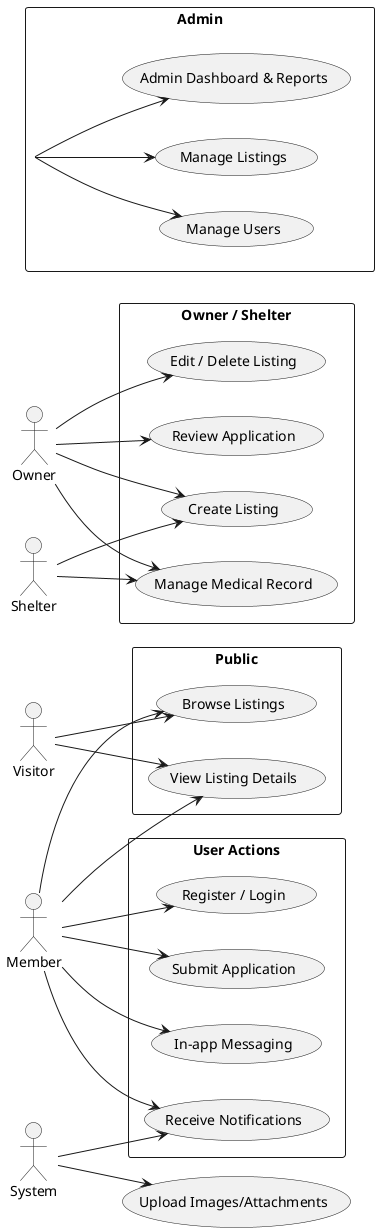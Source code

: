 @startuml
left to right direction
skinparam packageStyle rectangle

actor Visitor
actor Member
actor Owner
actor Shelter
actor Admin
actor System as Sys

package "Public" {
  (Browse Listings)
  (View Listing Details)
}

package "User Actions" {
  (Register / Login)
  (Submit Application)
  (In-app Messaging)
  (Receive Notifications)
}

package "Owner / Shelter" {
  (Create Listing)
  (Edit / Delete Listing)
  (Review Application)
  (Manage Medical Record)
}

package "Admin" {
  (Manage Listings)
  (Manage Users)
  (Admin Dashboard & Reports)
}

Visitor --> (Browse Listings)
Visitor --> (View Listing Details)

Member --> (Register / Login)
Member --> (Browse Listings)
Member --> (View Listing Details)
Member --> (Submit Application)
Member --> (In-app Messaging)
Member --> (Receive Notifications)

Owner --> (Create Listing)
Owner --> (Edit / Delete Listing)
Owner --> (Review Application)
Owner --> (Manage Medical Record)

Shelter --> (Create Listing)
Shelter --> (Manage Medical Record)

Admin --> (Manage Listings)
Admin --> (Manage Users)
Admin --> (Admin Dashboard & Reports)

Sys --> (Receive Notifications)
Sys --> (Upload Images/Attachments)

@enduml